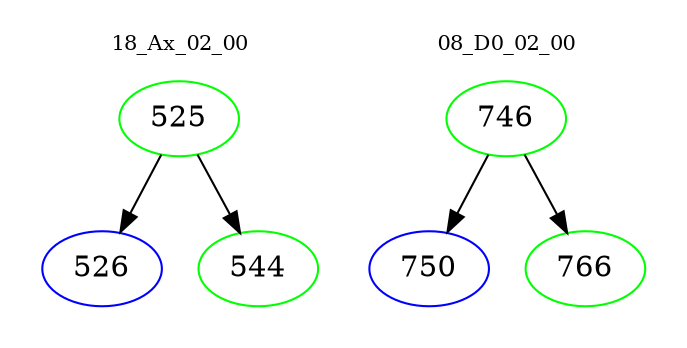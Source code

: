 digraph{
subgraph cluster_0 {
color = white
label = "18_Ax_02_00";
fontsize=10;
T0_525 [label="525", color="green"]
T0_525 -> T0_526 [color="black"]
T0_526 [label="526", color="blue"]
T0_525 -> T0_544 [color="black"]
T0_544 [label="544", color="green"]
}
subgraph cluster_1 {
color = white
label = "08_D0_02_00";
fontsize=10;
T1_746 [label="746", color="green"]
T1_746 -> T1_750 [color="black"]
T1_750 [label="750", color="blue"]
T1_746 -> T1_766 [color="black"]
T1_766 [label="766", color="green"]
}
}
